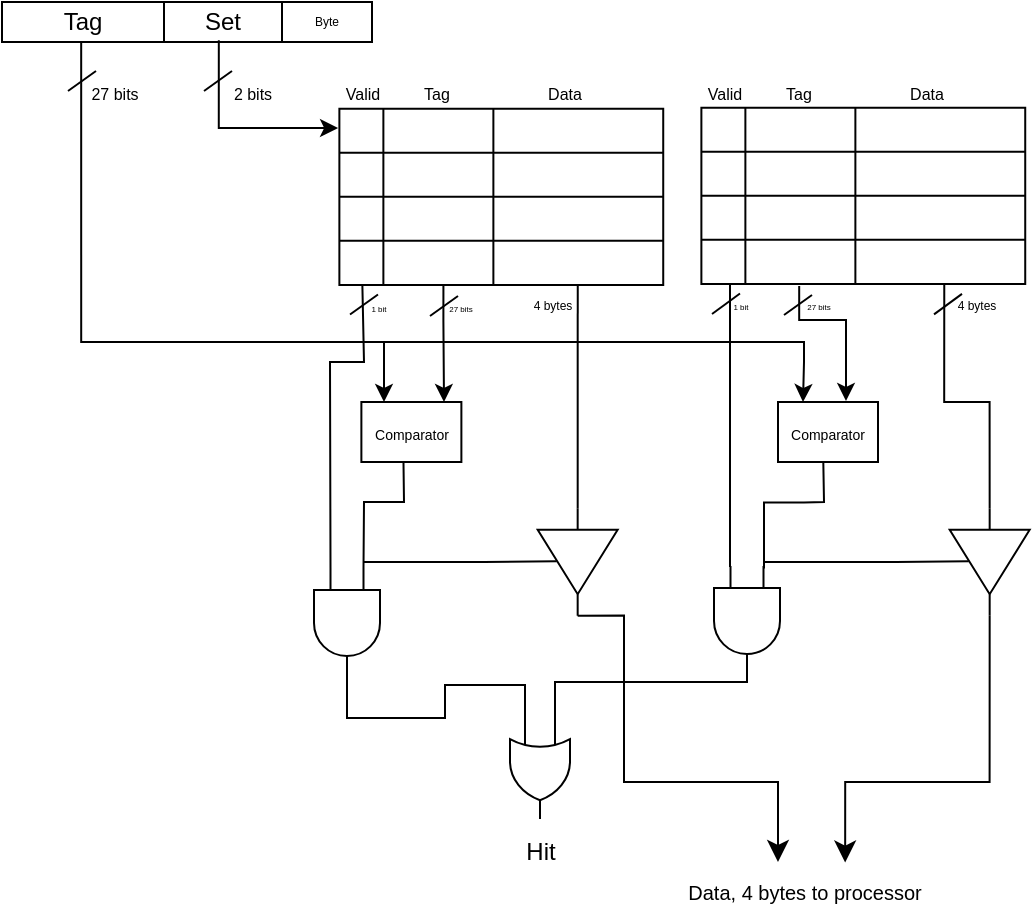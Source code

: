 <mxfile version="27.1.6">
  <diagram name="Page-1" id="LExq1lEhHm_FoBmojLbs">
    <mxGraphModel dx="947" dy="544" grid="1" gridSize="10" guides="1" tooltips="1" connect="1" arrows="1" fold="1" page="1" pageScale="1" pageWidth="850" pageHeight="1100" math="0" shadow="0">
      <root>
        <mxCell id="0" />
        <mxCell id="1" parent="0" />
        <mxCell id="OI1ush0Sum9m7_NIzRbb-33" value="" style="shape=table;startSize=0;container=1;collapsible=0;childLayout=tableLayout;" parent="1" vertex="1">
          <mxGeometry x="249" y="250" width="185" height="20" as="geometry" />
        </mxCell>
        <mxCell id="OI1ush0Sum9m7_NIzRbb-34" value="" style="shape=tableRow;horizontal=0;startSize=0;swimlaneHead=0;swimlaneBody=0;strokeColor=inherit;top=0;left=0;bottom=0;right=0;collapsible=0;dropTarget=0;fillColor=none;points=[[0,0.5],[1,0.5]];portConstraint=eastwest;" parent="OI1ush0Sum9m7_NIzRbb-33" vertex="1">
          <mxGeometry width="185" height="20" as="geometry" />
        </mxCell>
        <mxCell id="OI1ush0Sum9m7_NIzRbb-35" value="Tag" style="shape=partialRectangle;html=1;whiteSpace=wrap;connectable=0;strokeColor=inherit;overflow=hidden;fillColor=none;top=0;left=0;bottom=0;right=0;pointerEvents=1;" parent="OI1ush0Sum9m7_NIzRbb-34" vertex="1">
          <mxGeometry width="81" height="20" as="geometry">
            <mxRectangle width="81" height="20" as="alternateBounds" />
          </mxGeometry>
        </mxCell>
        <mxCell id="OI1ush0Sum9m7_NIzRbb-36" value="Set" style="shape=partialRectangle;html=1;whiteSpace=wrap;connectable=0;strokeColor=inherit;overflow=hidden;fillColor=none;top=0;left=0;bottom=0;right=0;pointerEvents=1;" parent="OI1ush0Sum9m7_NIzRbb-34" vertex="1">
          <mxGeometry x="81" width="59" height="20" as="geometry">
            <mxRectangle width="59" height="20" as="alternateBounds" />
          </mxGeometry>
        </mxCell>
        <mxCell id="OI1ush0Sum9m7_NIzRbb-113" value="Byte" style="shape=partialRectangle;html=1;whiteSpace=wrap;connectable=0;strokeColor=inherit;overflow=hidden;fillColor=none;top=0;left=0;bottom=0;right=0;pointerEvents=1;fontSize=6;" parent="OI1ush0Sum9m7_NIzRbb-34" vertex="1">
          <mxGeometry x="140" width="45" height="20" as="geometry">
            <mxRectangle width="45" height="20" as="alternateBounds" />
          </mxGeometry>
        </mxCell>
        <mxCell id="OI1ush0Sum9m7_NIzRbb-41" value="" style="group" parent="1" vertex="1" connectable="0">
          <mxGeometry x="400" y="270" width="230" height="220" as="geometry" />
        </mxCell>
        <mxCell id="OI1ush0Sum9m7_NIzRbb-19" value="Valid" style="text;html=1;align=center;verticalAlign=middle;resizable=0;points=[];autosize=1;strokeColor=none;fillColor=none;fontSize=8;" parent="OI1ush0Sum9m7_NIzRbb-41" vertex="1">
          <mxGeometry x="9" y="16" width="40" height="20" as="geometry" />
        </mxCell>
        <mxCell id="OI1ush0Sum9m7_NIzRbb-20" value="Tag" style="text;html=1;align=center;verticalAlign=middle;resizable=0;points=[];autosize=1;strokeColor=none;fillColor=none;fontSize=8;" parent="OI1ush0Sum9m7_NIzRbb-41" vertex="1">
          <mxGeometry x="45.999" y="16" width="40" height="20" as="geometry" />
        </mxCell>
        <mxCell id="OI1ush0Sum9m7_NIzRbb-21" value="Data" style="text;html=1;align=center;verticalAlign=middle;resizable=0;points=[];autosize=1;strokeColor=none;fillColor=none;fontSize=8;" parent="OI1ush0Sum9m7_NIzRbb-41" vertex="1">
          <mxGeometry x="109.996" y="16" width="40" height="20" as="geometry" />
        </mxCell>
        <mxCell id="OI1ush0Sum9m7_NIzRbb-40" value="" style="group" parent="OI1ush0Sum9m7_NIzRbb-41" vertex="1" connectable="0">
          <mxGeometry x="17.692" y="33.333" width="212.308" height="176.667" as="geometry" />
        </mxCell>
        <mxCell id="OI1ush0Sum9m7_NIzRbb-6" value="" style="shape=table;startSize=0;container=1;collapsible=0;childLayout=tableLayout;fontSize=16;" parent="OI1ush0Sum9m7_NIzRbb-40" vertex="1">
          <mxGeometry width="161.923" height="88.222" as="geometry" />
        </mxCell>
        <mxCell id="OI1ush0Sum9m7_NIzRbb-7" value="" style="shape=tableRow;horizontal=0;startSize=0;swimlaneHead=0;swimlaneBody=0;strokeColor=inherit;top=0;left=0;bottom=0;right=0;collapsible=0;dropTarget=0;fillColor=none;points=[[0,0.5],[1,0.5]];portConstraint=eastwest;fontSize=16;" parent="OI1ush0Sum9m7_NIzRbb-6" vertex="1">
          <mxGeometry width="161.923" height="22" as="geometry" />
        </mxCell>
        <mxCell id="OI1ush0Sum9m7_NIzRbb-8" value="" style="shape=partialRectangle;html=1;whiteSpace=wrap;connectable=0;strokeColor=inherit;overflow=hidden;fillColor=none;top=0;left=0;bottom=0;right=0;pointerEvents=1;fontSize=16;" parent="OI1ush0Sum9m7_NIzRbb-7" vertex="1">
          <mxGeometry width="22" height="22" as="geometry">
            <mxRectangle width="22" height="22" as="alternateBounds" />
          </mxGeometry>
        </mxCell>
        <mxCell id="OI1ush0Sum9m7_NIzRbb-9" value="" style="shape=partialRectangle;html=1;whiteSpace=wrap;connectable=0;strokeColor=inherit;overflow=hidden;fillColor=none;top=0;left=0;bottom=0;right=0;pointerEvents=1;fontSize=16;" parent="OI1ush0Sum9m7_NIzRbb-7" vertex="1">
          <mxGeometry x="22" width="55" height="22" as="geometry">
            <mxRectangle width="55" height="22" as="alternateBounds" />
          </mxGeometry>
        </mxCell>
        <mxCell id="OI1ush0Sum9m7_NIzRbb-10" value="" style="shape=partialRectangle;html=1;whiteSpace=wrap;connectable=0;strokeColor=inherit;overflow=hidden;fillColor=none;top=0;left=0;bottom=0;right=0;pointerEvents=1;fontSize=16;" parent="OI1ush0Sum9m7_NIzRbb-7" vertex="1">
          <mxGeometry x="77" width="85" height="22" as="geometry">
            <mxRectangle width="85" height="22" as="alternateBounds" />
          </mxGeometry>
        </mxCell>
        <mxCell id="OI1ush0Sum9m7_NIzRbb-11" value="" style="shape=tableRow;horizontal=0;startSize=0;swimlaneHead=0;swimlaneBody=0;strokeColor=inherit;top=0;left=0;bottom=0;right=0;collapsible=0;dropTarget=0;fillColor=none;points=[[0,0.5],[1,0.5]];portConstraint=eastwest;fontSize=16;" parent="OI1ush0Sum9m7_NIzRbb-6" vertex="1">
          <mxGeometry y="22" width="161.923" height="22" as="geometry" />
        </mxCell>
        <mxCell id="OI1ush0Sum9m7_NIzRbb-12" value="" style="shape=partialRectangle;html=1;whiteSpace=wrap;connectable=0;strokeColor=inherit;overflow=hidden;fillColor=none;top=0;left=0;bottom=0;right=0;pointerEvents=1;fontSize=16;" parent="OI1ush0Sum9m7_NIzRbb-11" vertex="1">
          <mxGeometry width="22" height="22" as="geometry">
            <mxRectangle width="22" height="22" as="alternateBounds" />
          </mxGeometry>
        </mxCell>
        <mxCell id="OI1ush0Sum9m7_NIzRbb-13" value="" style="shape=partialRectangle;html=1;whiteSpace=wrap;connectable=0;strokeColor=inherit;overflow=hidden;fillColor=none;top=0;left=0;bottom=0;right=0;pointerEvents=1;fontSize=16;" parent="OI1ush0Sum9m7_NIzRbb-11" vertex="1">
          <mxGeometry x="22" width="55" height="22" as="geometry">
            <mxRectangle width="55" height="22" as="alternateBounds" />
          </mxGeometry>
        </mxCell>
        <mxCell id="OI1ush0Sum9m7_NIzRbb-14" value="" style="shape=partialRectangle;html=1;whiteSpace=wrap;connectable=0;strokeColor=inherit;overflow=hidden;fillColor=none;top=0;left=0;bottom=0;right=0;pointerEvents=1;fontSize=16;" parent="OI1ush0Sum9m7_NIzRbb-11" vertex="1">
          <mxGeometry x="77" width="85" height="22" as="geometry">
            <mxRectangle width="85" height="22" as="alternateBounds" />
          </mxGeometry>
        </mxCell>
        <mxCell id="OI1ush0Sum9m7_NIzRbb-22" value="" style="shape=tableRow;horizontal=0;startSize=0;swimlaneHead=0;swimlaneBody=0;strokeColor=inherit;top=0;left=0;bottom=0;right=0;collapsible=0;dropTarget=0;fillColor=none;points=[[0,0.5],[1,0.5]];portConstraint=eastwest;fontSize=16;" parent="OI1ush0Sum9m7_NIzRbb-6" vertex="1">
          <mxGeometry y="44" width="161.923" height="22" as="geometry" />
        </mxCell>
        <mxCell id="OI1ush0Sum9m7_NIzRbb-23" value="" style="shape=partialRectangle;html=1;whiteSpace=wrap;connectable=0;strokeColor=inherit;overflow=hidden;fillColor=none;top=0;left=0;bottom=0;right=0;pointerEvents=1;fontSize=16;" parent="OI1ush0Sum9m7_NIzRbb-22" vertex="1">
          <mxGeometry width="22" height="22" as="geometry">
            <mxRectangle width="22" height="22" as="alternateBounds" />
          </mxGeometry>
        </mxCell>
        <mxCell id="OI1ush0Sum9m7_NIzRbb-24" value="" style="shape=partialRectangle;html=1;whiteSpace=wrap;connectable=0;strokeColor=inherit;overflow=hidden;fillColor=none;top=0;left=0;bottom=0;right=0;pointerEvents=1;fontSize=16;" parent="OI1ush0Sum9m7_NIzRbb-22" vertex="1">
          <mxGeometry x="22" width="55" height="22" as="geometry">
            <mxRectangle width="55" height="22" as="alternateBounds" />
          </mxGeometry>
        </mxCell>
        <mxCell id="OI1ush0Sum9m7_NIzRbb-25" value="" style="shape=partialRectangle;html=1;whiteSpace=wrap;connectable=0;strokeColor=inherit;overflow=hidden;fillColor=none;top=0;left=0;bottom=0;right=0;pointerEvents=1;fontSize=16;" parent="OI1ush0Sum9m7_NIzRbb-22" vertex="1">
          <mxGeometry x="77" width="85" height="22" as="geometry">
            <mxRectangle width="85" height="22" as="alternateBounds" />
          </mxGeometry>
        </mxCell>
        <mxCell id="OI1ush0Sum9m7_NIzRbb-15" value="" style="shape=tableRow;horizontal=0;startSize=0;swimlaneHead=0;swimlaneBody=0;strokeColor=inherit;top=0;left=0;bottom=0;right=0;collapsible=0;dropTarget=0;fillColor=none;points=[[0,0.5],[1,0.5]];portConstraint=eastwest;fontSize=16;" parent="OI1ush0Sum9m7_NIzRbb-6" vertex="1">
          <mxGeometry y="66" width="161.923" height="22" as="geometry" />
        </mxCell>
        <mxCell id="OI1ush0Sum9m7_NIzRbb-16" value="" style="shape=partialRectangle;html=1;whiteSpace=wrap;connectable=0;strokeColor=inherit;overflow=hidden;fillColor=none;top=0;left=0;bottom=0;right=0;pointerEvents=1;fontSize=16;" parent="OI1ush0Sum9m7_NIzRbb-15" vertex="1">
          <mxGeometry width="22" height="22" as="geometry">
            <mxRectangle width="22" height="22" as="alternateBounds" />
          </mxGeometry>
        </mxCell>
        <mxCell id="OI1ush0Sum9m7_NIzRbb-17" value="" style="shape=partialRectangle;html=1;whiteSpace=wrap;connectable=0;strokeColor=inherit;overflow=hidden;fillColor=none;top=0;left=0;bottom=0;right=0;pointerEvents=1;fontSize=16;" parent="OI1ush0Sum9m7_NIzRbb-15" vertex="1">
          <mxGeometry x="22" width="55" height="22" as="geometry">
            <mxRectangle width="55" height="22" as="alternateBounds" />
          </mxGeometry>
        </mxCell>
        <mxCell id="OI1ush0Sum9m7_NIzRbb-18" value="" style="shape=partialRectangle;html=1;whiteSpace=wrap;connectable=0;strokeColor=inherit;overflow=hidden;fillColor=none;top=0;left=0;bottom=0;right=0;pointerEvents=1;fontSize=16;" parent="OI1ush0Sum9m7_NIzRbb-15" vertex="1">
          <mxGeometry x="77" width="85" height="22" as="geometry">
            <mxRectangle width="85" height="22" as="alternateBounds" />
          </mxGeometry>
        </mxCell>
        <mxCell id="OI1ush0Sum9m7_NIzRbb-3" value="&lt;font style=&quot;font-size: 7px;&quot;&gt;Comparator&lt;/font&gt;" style="rounded=0;whiteSpace=wrap;html=1;" parent="OI1ush0Sum9m7_NIzRbb-40" vertex="1">
          <mxGeometry x="10.998" y="146.667" width="50" height="30" as="geometry" />
        </mxCell>
        <mxCell id="OI1ush0Sum9m7_NIzRbb-116" value="4 bytes" style="text;html=1;align=center;verticalAlign=middle;resizable=0;points=[];autosize=1;strokeColor=none;fillColor=none;fontSize=6;" parent="OI1ush0Sum9m7_NIzRbb-40" vertex="1">
          <mxGeometry x="86.158" y="88.227" width="40" height="20" as="geometry" />
        </mxCell>
        <mxCell id="OI1ush0Sum9m7_NIzRbb-117" value="&lt;font style=&quot;font-size: 4px;&quot;&gt;1 bit&lt;/font&gt;" style="text;html=1;align=center;verticalAlign=middle;resizable=0;points=[];autosize=1;strokeColor=none;fillColor=none;fontSize=8;" parent="OI1ush0Sum9m7_NIzRbb-40" vertex="1">
          <mxGeometry x="4.308" y="88.557" width="30" height="20" as="geometry" />
        </mxCell>
        <mxCell id="OI1ush0Sum9m7_NIzRbb-118" value="" style="endArrow=none;html=1;rounded=0;" parent="OI1ush0Sum9m7_NIzRbb-40" edge="1">
          <mxGeometry width="50" height="50" relative="1" as="geometry">
            <mxPoint x="5.308" y="102.887" as="sourcePoint" />
            <mxPoint x="19.308" y="92.887" as="targetPoint" />
          </mxGeometry>
        </mxCell>
        <mxCell id="HSr_1RYZODbHexCvH2bF-72" value="" style="endArrow=none;html=1;rounded=0;exitX=0;exitY=0.75;exitDx=0;exitDy=0;exitPerimeter=0;" edge="1" parent="OI1ush0Sum9m7_NIzRbb-40">
          <mxGeometry width="50" height="50" relative="1" as="geometry">
            <mxPoint x="195.308" y="229.227" as="sourcePoint" />
            <mxPoint x="195.308" y="87.667" as="targetPoint" />
            <Array as="points">
              <mxPoint x="195.308" y="126.227" />
            </Array>
          </mxGeometry>
        </mxCell>
        <mxCell id="OI1ush0Sum9m7_NIzRbb-52" style="edgeStyle=orthogonalEdgeStyle;rounded=0;orthogonalLoop=1;jettySize=auto;html=1;exitX=0.245;exitY=0.978;exitDx=0;exitDy=0;exitPerimeter=0;" parent="1" edge="1">
          <mxGeometry relative="1" as="geometry">
            <mxPoint x="469.708" y="391.849" as="sourcePoint" />
            <mxPoint x="470" y="450" as="targetPoint" />
            <Array as="points">
              <mxPoint x="470" y="410" />
              <mxPoint x="470" y="450" />
            </Array>
          </mxGeometry>
        </mxCell>
        <mxCell id="OI1ush0Sum9m7_NIzRbb-53" value="" style="verticalLabelPosition=bottom;shadow=0;dashed=0;align=center;html=1;verticalAlign=top;shape=mxgraph.electrical.logic_gates.buffer2;rotation=90;" parent="1" vertex="1">
          <mxGeometry x="510.0" y="510" width="53.67" height="40" as="geometry" />
        </mxCell>
        <mxCell id="OI1ush0Sum9m7_NIzRbb-60" value="" style="endArrow=none;html=1;rounded=0;entryX=0.492;entryY=0.761;entryDx=0;entryDy=0;entryPerimeter=0;" parent="1" target="OI1ush0Sum9m7_NIzRbb-53" edge="1">
          <mxGeometry width="50" height="50" relative="1" as="geometry">
            <mxPoint x="430" y="530" as="sourcePoint" />
            <mxPoint x="564" y="531" as="targetPoint" />
            <Array as="points">
              <mxPoint x="490" y="530" />
            </Array>
          </mxGeometry>
        </mxCell>
        <mxCell id="OI1ush0Sum9m7_NIzRbb-64" value="" style="endArrow=none;html=1;rounded=0;" parent="1" edge="1">
          <mxGeometry width="50" height="50" relative="1" as="geometry">
            <mxPoint x="350" y="294.5" as="sourcePoint" />
            <mxPoint x="364" y="284.5" as="targetPoint" />
          </mxGeometry>
        </mxCell>
        <mxCell id="OI1ush0Sum9m7_NIzRbb-65" value="2 bits" style="text;html=1;align=center;verticalAlign=middle;resizable=0;points=[];autosize=1;strokeColor=none;fillColor=none;fontSize=8;" parent="1" vertex="1">
          <mxGeometry x="354" y="285.5" width="40" height="20" as="geometry" />
        </mxCell>
        <mxCell id="HSr_1RYZODbHexCvH2bF-85" style="edgeStyle=orthogonalEdgeStyle;rounded=0;orthogonalLoop=1;jettySize=auto;html=1;" edge="1" parent="1">
          <mxGeometry relative="1" as="geometry">
            <mxPoint x="440" y="450" as="targetPoint" />
            <mxPoint x="450" y="420" as="sourcePoint" />
          </mxGeometry>
        </mxCell>
        <mxCell id="OI1ush0Sum9m7_NIzRbb-68" value="27 bits" style="text;html=1;align=center;verticalAlign=middle;resizable=0;points=[];autosize=1;strokeColor=none;fillColor=none;fontSize=8;" parent="1" vertex="1">
          <mxGeometry x="280" y="285.5" width="50" height="20" as="geometry" />
        </mxCell>
        <mxCell id="OI1ush0Sum9m7_NIzRbb-69" value="" style="endArrow=none;html=1;rounded=0;" parent="1" edge="1">
          <mxGeometry width="50" height="50" relative="1" as="geometry">
            <mxPoint x="282" y="294.5" as="sourcePoint" />
            <mxPoint x="296" y="284.5" as="targetPoint" />
          </mxGeometry>
        </mxCell>
        <mxCell id="OI1ush0Sum9m7_NIzRbb-70" value="Hit" style="text;html=1;align=center;verticalAlign=middle;resizable=0;points=[];autosize=1;strokeColor=none;fillColor=none;" parent="1" vertex="1">
          <mxGeometry x="498" y="660" width="40" height="30" as="geometry" />
        </mxCell>
        <mxCell id="OI1ush0Sum9m7_NIzRbb-75" value="Data, 4 bytes to processor" style="text;html=1;align=center;verticalAlign=middle;resizable=0;points=[];autosize=1;strokeColor=none;fillColor=none;fontSize=10;" parent="1" vertex="1">
          <mxGeometry x="580" y="680" width="140" height="30" as="geometry" />
        </mxCell>
        <mxCell id="OI1ush0Sum9m7_NIzRbb-77" value="" style="edgeStyle=segmentEdgeStyle;endArrow=classic;html=1;curved=0;rounded=0;endSize=8;startSize=8;exitX=1;exitY=0.5;exitDx=0;exitDy=0;" parent="1" source="OI1ush0Sum9m7_NIzRbb-53" edge="1">
          <mxGeometry width="50" height="50" relative="1" as="geometry">
            <mxPoint x="555.805" y="556.835" as="sourcePoint" />
            <mxPoint x="636.997" y="680" as="targetPoint" />
            <Array as="points">
              <mxPoint x="560" y="557" />
              <mxPoint x="560" y="640" />
              <mxPoint x="637" y="640" />
            </Array>
          </mxGeometry>
        </mxCell>
        <mxCell id="OI1ush0Sum9m7_NIzRbb-78" value="" style="verticalLabelPosition=bottom;shadow=0;dashed=0;align=center;html=1;verticalAlign=top;shape=mxgraph.electrical.logic_gates.logic_gate;operation=and;rotation=90;" parent="1" vertex="1">
          <mxGeometry x="394" y="544" width="55" height="33" as="geometry" />
        </mxCell>
        <mxCell id="OI1ush0Sum9m7_NIzRbb-80" value="" style="endArrow=none;html=1;rounded=0;entryX=0.421;entryY=0.992;entryDx=0;entryDy=0;exitX=0;exitY=0.25;exitDx=0;exitDy=0;exitPerimeter=0;entryPerimeter=0;" parent="1" source="OI1ush0Sum9m7_NIzRbb-78" edge="1">
          <mxGeometry width="50" height="50" relative="1" as="geometry">
            <mxPoint x="430.75" y="533" as="sourcePoint" />
            <mxPoint x="449.74" y="479.76" as="targetPoint" />
            <Array as="points">
              <mxPoint x="430" y="500" />
              <mxPoint x="450" y="500" />
            </Array>
          </mxGeometry>
        </mxCell>
        <mxCell id="OI1ush0Sum9m7_NIzRbb-111" value="" style="endArrow=none;html=1;rounded=0;entryX=0.071;entryY=1.025;entryDx=0;entryDy=0;entryPerimeter=0;exitX=0;exitY=0.75;exitDx=0;exitDy=0;exitPerimeter=0;" parent="1" source="OI1ush0Sum9m7_NIzRbb-78" target="OI1ush0Sum9m7_NIzRbb-15" edge="1">
          <mxGeometry width="50" height="50" relative="1" as="geometry">
            <mxPoint x="413" y="530" as="sourcePoint" />
            <mxPoint x="431.978" y="391.695" as="targetPoint" />
            <Array as="points">
              <mxPoint x="413" y="430" />
              <mxPoint x="430" y="430" />
            </Array>
          </mxGeometry>
        </mxCell>
        <mxCell id="OI1ush0Sum9m7_NIzRbb-119" value="" style="endArrow=none;html=1;rounded=0;" parent="1" edge="1">
          <mxGeometry width="50" height="50" relative="1" as="geometry">
            <mxPoint x="463" y="407" as="sourcePoint" />
            <mxPoint x="477" y="397" as="targetPoint" />
          </mxGeometry>
        </mxCell>
        <mxCell id="OI1ush0Sum9m7_NIzRbb-120" value="&lt;font style=&quot;font-size: 4px;&quot;&gt;27 bits&lt;/font&gt;" style="text;html=1;align=center;verticalAlign=middle;resizable=0;points=[];autosize=1;strokeColor=none;fillColor=none;fontSize=8;" parent="1" vertex="1">
          <mxGeometry x="458" y="392" width="40" height="20" as="geometry" />
        </mxCell>
        <mxCell id="HSr_1RYZODbHexCvH2bF-2" style="edgeStyle=orthogonalEdgeStyle;rounded=0;orthogonalLoop=1;jettySize=auto;html=1;entryX=-0.004;entryY=0.11;entryDx=0;entryDy=0;entryPerimeter=0;exitX=0.586;exitY=0.957;exitDx=0;exitDy=0;exitPerimeter=0;" edge="1" parent="1" source="OI1ush0Sum9m7_NIzRbb-34" target="OI1ush0Sum9m7_NIzRbb-6">
          <mxGeometry relative="1" as="geometry" />
        </mxCell>
        <mxCell id="HSr_1RYZODbHexCvH2bF-35" value="Valid" style="text;html=1;align=center;verticalAlign=middle;resizable=0;points=[];autosize=1;strokeColor=none;fillColor=none;fontSize=8;" vertex="1" parent="1">
          <mxGeometry x="590" y="285.5" width="40" height="20" as="geometry" />
        </mxCell>
        <mxCell id="HSr_1RYZODbHexCvH2bF-36" value="Tag" style="text;html=1;align=center;verticalAlign=middle;resizable=0;points=[];autosize=1;strokeColor=none;fillColor=none;fontSize=8;" vertex="1" parent="1">
          <mxGeometry x="626.999" y="285.5" width="40" height="20" as="geometry" />
        </mxCell>
        <mxCell id="HSr_1RYZODbHexCvH2bF-37" value="Data" style="text;html=1;align=center;verticalAlign=middle;resizable=0;points=[];autosize=1;strokeColor=none;fillColor=none;fontSize=8;" vertex="1" parent="1">
          <mxGeometry x="690.996" y="285.5" width="40" height="20" as="geometry" />
        </mxCell>
        <mxCell id="HSr_1RYZODbHexCvH2bF-38" style="edgeStyle=orthogonalEdgeStyle;rounded=0;orthogonalLoop=1;jettySize=auto;html=1;exitX=0.75;exitY=1;exitDx=0;exitDy=0;entryX=0;entryY=0.5;entryDx=0;entryDy=0;endArrow=none;startFill=0;" edge="1" parent="1" source="HSr_1RYZODbHexCvH2bF-39" target="HSr_1RYZODbHexCvH2bF-66">
          <mxGeometry relative="1" as="geometry">
            <mxPoint x="741" y="449.5" as="targetPoint" />
            <mxPoint x="727.998" y="391.722" as="sourcePoint" />
            <Array as="points">
              <mxPoint x="720" y="450" />
              <mxPoint x="743" y="450" />
            </Array>
          </mxGeometry>
        </mxCell>
        <mxCell id="HSr_1RYZODbHexCvH2bF-39" value="" style="shape=table;startSize=0;container=1;collapsible=0;childLayout=tableLayout;fontSize=16;" vertex="1" parent="1">
          <mxGeometry x="598.692" y="302.833" width="161.923" height="88.222" as="geometry" />
        </mxCell>
        <mxCell id="HSr_1RYZODbHexCvH2bF-40" value="" style="shape=tableRow;horizontal=0;startSize=0;swimlaneHead=0;swimlaneBody=0;strokeColor=inherit;top=0;left=0;bottom=0;right=0;collapsible=0;dropTarget=0;fillColor=none;points=[[0,0.5],[1,0.5]];portConstraint=eastwest;fontSize=16;" vertex="1" parent="HSr_1RYZODbHexCvH2bF-39">
          <mxGeometry width="161.923" height="22" as="geometry" />
        </mxCell>
        <mxCell id="HSr_1RYZODbHexCvH2bF-41" value="" style="shape=partialRectangle;html=1;whiteSpace=wrap;connectable=0;strokeColor=inherit;overflow=hidden;fillColor=none;top=0;left=0;bottom=0;right=0;pointerEvents=1;fontSize=16;" vertex="1" parent="HSr_1RYZODbHexCvH2bF-40">
          <mxGeometry width="22" height="22" as="geometry">
            <mxRectangle width="22" height="22" as="alternateBounds" />
          </mxGeometry>
        </mxCell>
        <mxCell id="HSr_1RYZODbHexCvH2bF-42" value="" style="shape=partialRectangle;html=1;whiteSpace=wrap;connectable=0;strokeColor=inherit;overflow=hidden;fillColor=none;top=0;left=0;bottom=0;right=0;pointerEvents=1;fontSize=16;" vertex="1" parent="HSr_1RYZODbHexCvH2bF-40">
          <mxGeometry x="22" width="55" height="22" as="geometry">
            <mxRectangle width="55" height="22" as="alternateBounds" />
          </mxGeometry>
        </mxCell>
        <mxCell id="HSr_1RYZODbHexCvH2bF-43" value="" style="shape=partialRectangle;html=1;whiteSpace=wrap;connectable=0;strokeColor=inherit;overflow=hidden;fillColor=none;top=0;left=0;bottom=0;right=0;pointerEvents=1;fontSize=16;" vertex="1" parent="HSr_1RYZODbHexCvH2bF-40">
          <mxGeometry x="77" width="85" height="22" as="geometry">
            <mxRectangle width="85" height="22" as="alternateBounds" />
          </mxGeometry>
        </mxCell>
        <mxCell id="HSr_1RYZODbHexCvH2bF-44" value="" style="shape=tableRow;horizontal=0;startSize=0;swimlaneHead=0;swimlaneBody=0;strokeColor=inherit;top=0;left=0;bottom=0;right=0;collapsible=0;dropTarget=0;fillColor=none;points=[[0,0.5],[1,0.5]];portConstraint=eastwest;fontSize=16;" vertex="1" parent="HSr_1RYZODbHexCvH2bF-39">
          <mxGeometry y="22" width="161.923" height="22" as="geometry" />
        </mxCell>
        <mxCell id="HSr_1RYZODbHexCvH2bF-45" value="" style="shape=partialRectangle;html=1;whiteSpace=wrap;connectable=0;strokeColor=inherit;overflow=hidden;fillColor=none;top=0;left=0;bottom=0;right=0;pointerEvents=1;fontSize=16;" vertex="1" parent="HSr_1RYZODbHexCvH2bF-44">
          <mxGeometry width="22" height="22" as="geometry">
            <mxRectangle width="22" height="22" as="alternateBounds" />
          </mxGeometry>
        </mxCell>
        <mxCell id="HSr_1RYZODbHexCvH2bF-46" value="" style="shape=partialRectangle;html=1;whiteSpace=wrap;connectable=0;strokeColor=inherit;overflow=hidden;fillColor=none;top=0;left=0;bottom=0;right=0;pointerEvents=1;fontSize=16;" vertex="1" parent="HSr_1RYZODbHexCvH2bF-44">
          <mxGeometry x="22" width="55" height="22" as="geometry">
            <mxRectangle width="55" height="22" as="alternateBounds" />
          </mxGeometry>
        </mxCell>
        <mxCell id="HSr_1RYZODbHexCvH2bF-47" value="" style="shape=partialRectangle;html=1;whiteSpace=wrap;connectable=0;strokeColor=inherit;overflow=hidden;fillColor=none;top=0;left=0;bottom=0;right=0;pointerEvents=1;fontSize=16;" vertex="1" parent="HSr_1RYZODbHexCvH2bF-44">
          <mxGeometry x="77" width="85" height="22" as="geometry">
            <mxRectangle width="85" height="22" as="alternateBounds" />
          </mxGeometry>
        </mxCell>
        <mxCell id="HSr_1RYZODbHexCvH2bF-48" value="" style="shape=tableRow;horizontal=0;startSize=0;swimlaneHead=0;swimlaneBody=0;strokeColor=inherit;top=0;left=0;bottom=0;right=0;collapsible=0;dropTarget=0;fillColor=none;points=[[0,0.5],[1,0.5]];portConstraint=eastwest;fontSize=16;" vertex="1" parent="HSr_1RYZODbHexCvH2bF-39">
          <mxGeometry y="44" width="161.923" height="22" as="geometry" />
        </mxCell>
        <mxCell id="HSr_1RYZODbHexCvH2bF-49" value="" style="shape=partialRectangle;html=1;whiteSpace=wrap;connectable=0;strokeColor=inherit;overflow=hidden;fillColor=none;top=0;left=0;bottom=0;right=0;pointerEvents=1;fontSize=16;" vertex="1" parent="HSr_1RYZODbHexCvH2bF-48">
          <mxGeometry width="22" height="22" as="geometry">
            <mxRectangle width="22" height="22" as="alternateBounds" />
          </mxGeometry>
        </mxCell>
        <mxCell id="HSr_1RYZODbHexCvH2bF-50" value="" style="shape=partialRectangle;html=1;whiteSpace=wrap;connectable=0;strokeColor=inherit;overflow=hidden;fillColor=none;top=0;left=0;bottom=0;right=0;pointerEvents=1;fontSize=16;" vertex="1" parent="HSr_1RYZODbHexCvH2bF-48">
          <mxGeometry x="22" width="55" height="22" as="geometry">
            <mxRectangle width="55" height="22" as="alternateBounds" />
          </mxGeometry>
        </mxCell>
        <mxCell id="HSr_1RYZODbHexCvH2bF-51" value="" style="shape=partialRectangle;html=1;whiteSpace=wrap;connectable=0;strokeColor=inherit;overflow=hidden;fillColor=none;top=0;left=0;bottom=0;right=0;pointerEvents=1;fontSize=16;" vertex="1" parent="HSr_1RYZODbHexCvH2bF-48">
          <mxGeometry x="77" width="85" height="22" as="geometry">
            <mxRectangle width="85" height="22" as="alternateBounds" />
          </mxGeometry>
        </mxCell>
        <mxCell id="HSr_1RYZODbHexCvH2bF-52" value="" style="shape=tableRow;horizontal=0;startSize=0;swimlaneHead=0;swimlaneBody=0;strokeColor=inherit;top=0;left=0;bottom=0;right=0;collapsible=0;dropTarget=0;fillColor=none;points=[[0,0.5],[1,0.5]];portConstraint=eastwest;fontSize=16;" vertex="1" parent="HSr_1RYZODbHexCvH2bF-39">
          <mxGeometry y="66" width="161.923" height="22" as="geometry" />
        </mxCell>
        <mxCell id="HSr_1RYZODbHexCvH2bF-53" value="" style="shape=partialRectangle;html=1;whiteSpace=wrap;connectable=0;strokeColor=inherit;overflow=hidden;fillColor=none;top=0;left=0;bottom=0;right=0;pointerEvents=1;fontSize=16;" vertex="1" parent="HSr_1RYZODbHexCvH2bF-52">
          <mxGeometry width="22" height="22" as="geometry">
            <mxRectangle width="22" height="22" as="alternateBounds" />
          </mxGeometry>
        </mxCell>
        <mxCell id="HSr_1RYZODbHexCvH2bF-54" value="" style="shape=partialRectangle;html=1;whiteSpace=wrap;connectable=0;strokeColor=inherit;overflow=hidden;fillColor=none;top=0;left=0;bottom=0;right=0;pointerEvents=1;fontSize=16;" vertex="1" parent="HSr_1RYZODbHexCvH2bF-52">
          <mxGeometry x="22" width="55" height="22" as="geometry">
            <mxRectangle width="55" height="22" as="alternateBounds" />
          </mxGeometry>
        </mxCell>
        <mxCell id="HSr_1RYZODbHexCvH2bF-55" value="" style="shape=partialRectangle;html=1;whiteSpace=wrap;connectable=0;strokeColor=inherit;overflow=hidden;fillColor=none;top=0;left=0;bottom=0;right=0;pointerEvents=1;fontSize=16;" vertex="1" parent="HSr_1RYZODbHexCvH2bF-52">
          <mxGeometry x="77" width="85" height="22" as="geometry">
            <mxRectangle width="85" height="22" as="alternateBounds" />
          </mxGeometry>
        </mxCell>
        <mxCell id="HSr_1RYZODbHexCvH2bF-56" value="4 bytes" style="text;html=1;align=center;verticalAlign=middle;resizable=0;points=[];autosize=1;strokeColor=none;fillColor=none;fontSize=6;" vertex="1" parent="1">
          <mxGeometry x="716" y="392" width="40" height="20" as="geometry" />
        </mxCell>
        <mxCell id="HSr_1RYZODbHexCvH2bF-57" value="&lt;font style=&quot;font-size: 4px;&quot;&gt;1 bit&lt;/font&gt;" style="text;html=1;align=center;verticalAlign=middle;resizable=0;points=[];autosize=1;strokeColor=none;fillColor=none;fontSize=8;" vertex="1" parent="1">
          <mxGeometry x="603" y="391.39" width="30" height="20" as="geometry" />
        </mxCell>
        <mxCell id="HSr_1RYZODbHexCvH2bF-58" value="" style="endArrow=none;html=1;rounded=0;" edge="1" parent="1">
          <mxGeometry width="50" height="50" relative="1" as="geometry">
            <mxPoint x="604" y="406" as="sourcePoint" />
            <mxPoint x="618" y="395.72" as="targetPoint" />
          </mxGeometry>
        </mxCell>
        <mxCell id="HSr_1RYZODbHexCvH2bF-59" style="edgeStyle=orthogonalEdgeStyle;rounded=0;orthogonalLoop=1;jettySize=auto;html=1;exitX=0.302;exitY=1.053;exitDx=0;exitDy=0;exitPerimeter=0;" edge="1" parent="1" source="HSr_1RYZODbHexCvH2bF-52">
          <mxGeometry relative="1" as="geometry">
            <mxPoint x="670.708" y="391.349" as="sourcePoint" />
            <mxPoint x="671" y="449.5" as="targetPoint" />
            <Array as="points">
              <mxPoint x="648" y="409" />
              <mxPoint x="671" y="409" />
            </Array>
          </mxGeometry>
        </mxCell>
        <mxCell id="HSr_1RYZODbHexCvH2bF-60" value="" style="endArrow=none;html=1;rounded=0;" edge="1" parent="1">
          <mxGeometry width="50" height="50" relative="1" as="geometry">
            <mxPoint x="640" y="406.5" as="sourcePoint" />
            <mxPoint x="654" y="396.5" as="targetPoint" />
          </mxGeometry>
        </mxCell>
        <mxCell id="HSr_1RYZODbHexCvH2bF-61" value="&lt;font style=&quot;font-size: 4px;&quot;&gt;27 bits&lt;/font&gt;" style="text;html=1;align=center;verticalAlign=middle;resizable=0;points=[];autosize=1;strokeColor=none;fillColor=none;fontSize=8;" vertex="1" parent="1">
          <mxGeometry x="637" y="391.06" width="40" height="20" as="geometry" />
        </mxCell>
        <mxCell id="HSr_1RYZODbHexCvH2bF-62" value="&lt;font style=&quot;font-size: 7px;&quot;&gt;Comparator&lt;/font&gt;" style="rounded=0;whiteSpace=wrap;html=1;" vertex="1" parent="1">
          <mxGeometry x="637" y="450" width="50" height="30" as="geometry" />
        </mxCell>
        <mxCell id="HSr_1RYZODbHexCvH2bF-63" style="edgeStyle=orthogonalEdgeStyle;rounded=0;orthogonalLoop=1;jettySize=auto;html=1;exitX=0.214;exitY=1.019;exitDx=0;exitDy=0;exitPerimeter=0;entryX=0.25;entryY=0;entryDx=0;entryDy=0;" edge="1" parent="1" source="OI1ush0Sum9m7_NIzRbb-34" target="HSr_1RYZODbHexCvH2bF-62">
          <mxGeometry relative="1" as="geometry">
            <mxPoint x="590" y="430" as="targetPoint" />
            <Array as="points">
              <mxPoint x="289" y="420" />
              <mxPoint x="650" y="420" />
              <mxPoint x="650" y="430" />
            </Array>
          </mxGeometry>
        </mxCell>
        <mxCell id="OI1ush0Sum9m7_NIzRbb-28" style="edgeStyle=orthogonalEdgeStyle;rounded=0;orthogonalLoop=1;jettySize=auto;html=1;exitX=0.736;exitY=1.012;exitDx=0;exitDy=0;exitPerimeter=0;entryX=0;entryY=0.5;entryDx=0;entryDy=0;endArrow=none;startFill=0;" parent="1" source="OI1ush0Sum9m7_NIzRbb-15" edge="1" target="OI1ush0Sum9m7_NIzRbb-53">
          <mxGeometry relative="1" as="geometry">
            <mxPoint x="540" y="500" as="targetPoint" />
            <mxPoint x="526.998" y="392.222" as="sourcePoint" />
            <Array as="points">
              <mxPoint x="537" y="392" />
              <mxPoint x="537" y="392" />
            </Array>
          </mxGeometry>
        </mxCell>
        <mxCell id="HSr_1RYZODbHexCvH2bF-66" value="" style="verticalLabelPosition=bottom;shadow=0;dashed=0;align=center;html=1;verticalAlign=top;shape=mxgraph.electrical.logic_gates.buffer2;rotation=90;" vertex="1" parent="1">
          <mxGeometry x="716" y="509.995" width="53.67" height="40" as="geometry" />
        </mxCell>
        <mxCell id="HSr_1RYZODbHexCvH2bF-67" value="" style="endArrow=none;html=1;rounded=0;entryX=0.492;entryY=0.761;entryDx=0;entryDy=0;entryPerimeter=0;" edge="1" parent="1" target="HSr_1RYZODbHexCvH2bF-66">
          <mxGeometry width="50" height="50" relative="1" as="geometry">
            <mxPoint x="630" y="530" as="sourcePoint" />
            <mxPoint x="770" y="530.995" as="targetPoint" />
            <Array as="points">
              <mxPoint x="696" y="529.995" />
            </Array>
          </mxGeometry>
        </mxCell>
        <mxCell id="HSr_1RYZODbHexCvH2bF-69" value="" style="edgeStyle=segmentEdgeStyle;endArrow=classic;html=1;curved=0;rounded=0;endSize=8;startSize=8;exitX=1;exitY=0.5;exitDx=0;exitDy=0;entryX=0.647;entryY=0.009;entryDx=0;entryDy=0;entryPerimeter=0;" edge="1" parent="1" source="HSr_1RYZODbHexCvH2bF-66" target="OI1ush0Sum9m7_NIzRbb-75">
          <mxGeometry width="50" height="50" relative="1" as="geometry">
            <mxPoint x="775" y="559.995" as="sourcePoint" />
            <mxPoint x="774" y="609.995" as="targetPoint" />
            <Array as="points">
              <mxPoint x="743" y="640" />
              <mxPoint x="671" y="640" />
            </Array>
          </mxGeometry>
        </mxCell>
        <mxCell id="HSr_1RYZODbHexCvH2bF-71" value="" style="verticalLabelPosition=bottom;shadow=0;dashed=0;align=center;html=1;verticalAlign=top;shape=mxgraph.electrical.logic_gates.logic_gate;operation=and;rotation=90;" vertex="1" parent="1">
          <mxGeometry x="594" y="543.005" width="55" height="33" as="geometry" />
        </mxCell>
        <mxCell id="HSr_1RYZODbHexCvH2bF-74" value="" style="endArrow=none;html=1;rounded=0;exitX=0;exitY=0.25;exitDx=0;exitDy=0;exitPerimeter=0;entryX=0.453;entryY=0.991;entryDx=0;entryDy=0;entryPerimeter=0;" edge="1" parent="1" target="HSr_1RYZODbHexCvH2bF-62">
          <mxGeometry width="50" height="50" relative="1" as="geometry">
            <mxPoint x="630" y="533.24" as="sourcePoint" />
            <mxPoint x="660" y="480" as="targetPoint" />
            <Array as="points">
              <mxPoint x="630" y="500.24" />
              <mxPoint x="650" y="500.24" />
              <mxPoint x="660" y="500" />
            </Array>
          </mxGeometry>
        </mxCell>
        <mxCell id="HSr_1RYZODbHexCvH2bF-76" value="" style="verticalLabelPosition=bottom;shadow=0;dashed=0;align=center;html=1;verticalAlign=top;shape=mxgraph.electrical.logic_gates.logic_gate;operation=or;rotation=90;" vertex="1" parent="1">
          <mxGeometry x="494.5" y="620" width="47" height="30" as="geometry" />
        </mxCell>
        <mxCell id="HSr_1RYZODbHexCvH2bF-81" style="rounded=0;orthogonalLoop=1;jettySize=auto;html=1;entryX=0;entryY=0.25;entryDx=0;entryDy=0;entryPerimeter=0;exitX=1;exitY=0.5;exitDx=0;exitDy=0;exitPerimeter=0;endArrow=none;startFill=0;edgeStyle=orthogonalEdgeStyle;" edge="1" parent="1" source="HSr_1RYZODbHexCvH2bF-71" target="HSr_1RYZODbHexCvH2bF-76">
          <mxGeometry relative="1" as="geometry">
            <mxPoint x="610" y="590" as="sourcePoint" />
            <Array as="points">
              <mxPoint x="621" y="590" />
              <mxPoint x="525" y="590" />
            </Array>
          </mxGeometry>
        </mxCell>
        <mxCell id="HSr_1RYZODbHexCvH2bF-82" style="edgeStyle=orthogonalEdgeStyle;rounded=0;orthogonalLoop=1;jettySize=auto;html=1;entryX=0;entryY=0.75;entryDx=0;entryDy=0;entryPerimeter=0;endArrow=none;startFill=0;exitX=1;exitY=0.5;exitDx=0;exitDy=0;exitPerimeter=0;" edge="1" parent="1" source="OI1ush0Sum9m7_NIzRbb-78" target="HSr_1RYZODbHexCvH2bF-76">
          <mxGeometry relative="1" as="geometry" />
        </mxCell>
        <mxCell id="HSr_1RYZODbHexCvH2bF-83" value="" style="endArrow=none;html=1;rounded=0;" edge="1" parent="1">
          <mxGeometry width="50" height="50" relative="1" as="geometry">
            <mxPoint x="715" y="406.2" as="sourcePoint" />
            <mxPoint x="729" y="395.92" as="targetPoint" />
          </mxGeometry>
        </mxCell>
      </root>
    </mxGraphModel>
  </diagram>
</mxfile>
